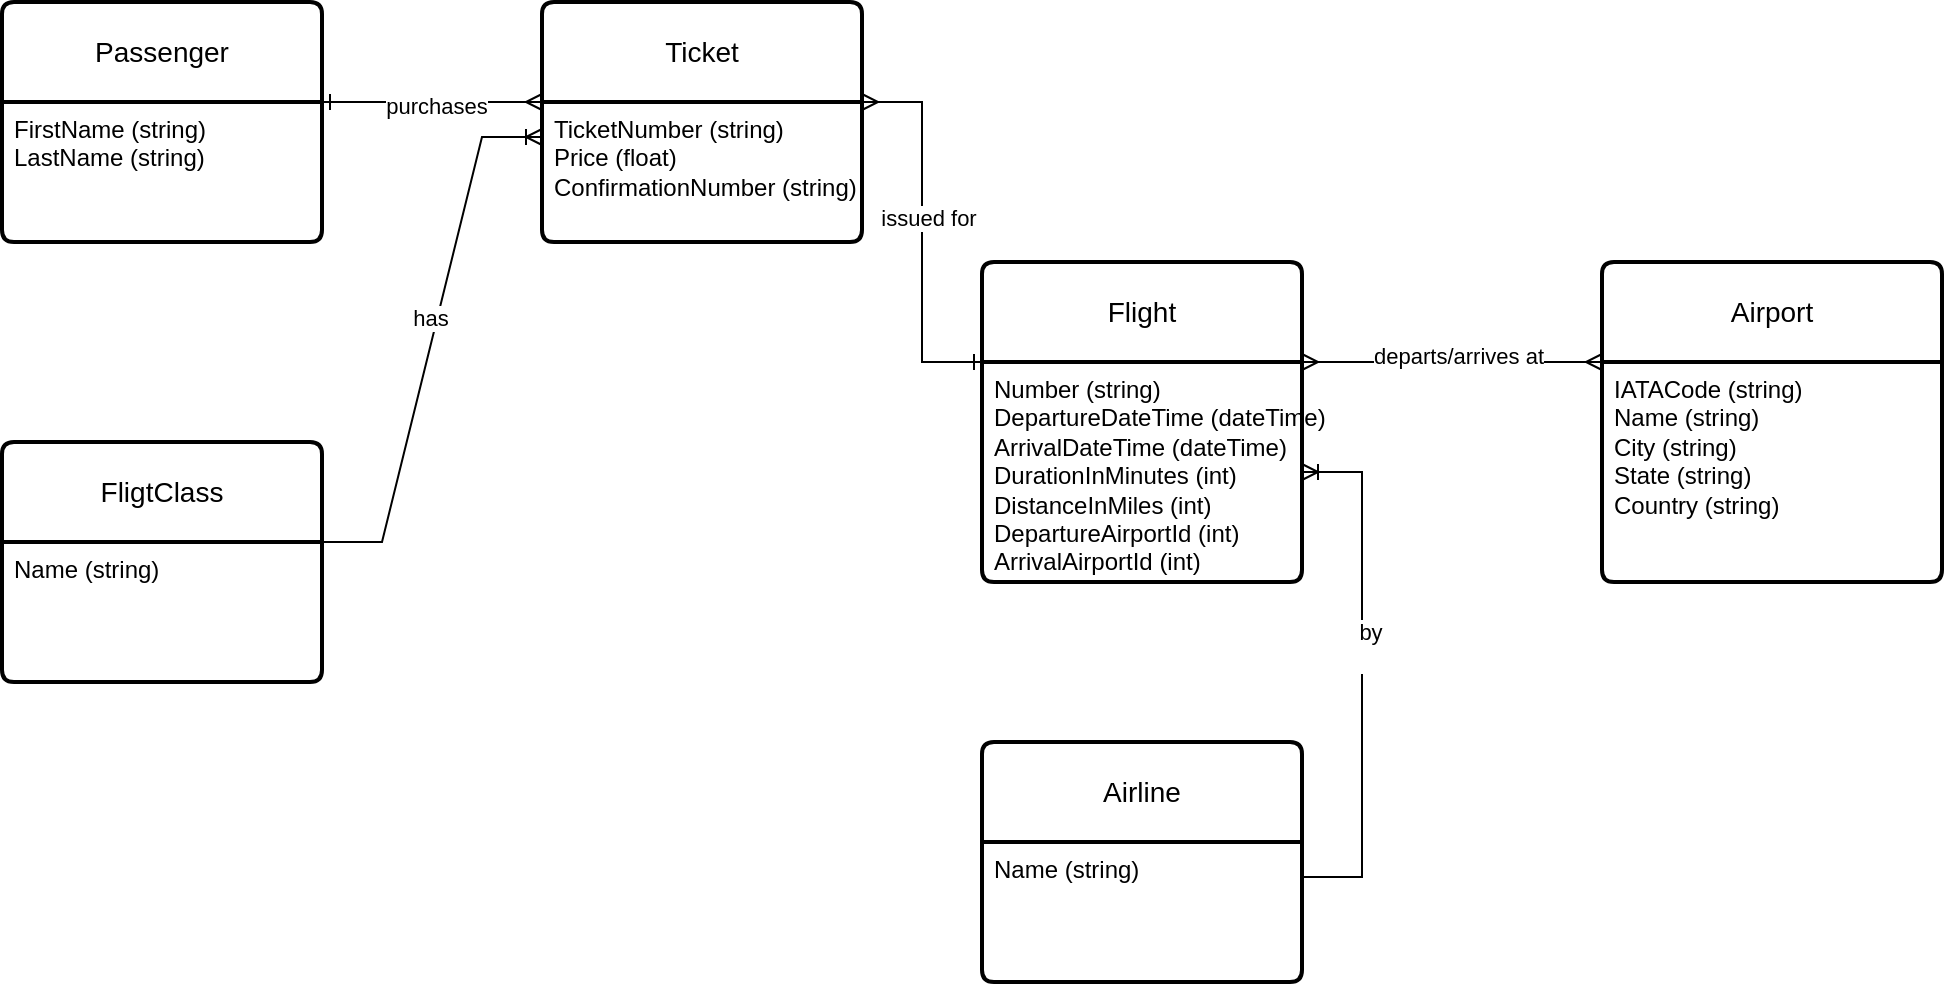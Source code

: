 <mxfile version="24.4.0" type="device">
  <diagram name="Page-1" id="Ai5kb1i_mKgdfWgxNE-5">
    <mxGraphModel dx="1050" dy="530" grid="1" gridSize="10" guides="1" tooltips="1" connect="1" arrows="1" fold="1" page="1" pageScale="1" pageWidth="827" pageHeight="1169" math="0" shadow="0">
      <root>
        <mxCell id="0" />
        <mxCell id="1" parent="0" />
        <mxCell id="kcvLWjM9aEoVZwAG9wS8-1" value="Passenger" style="swimlane;childLayout=stackLayout;horizontal=1;startSize=50;horizontalStack=0;rounded=1;fontSize=14;fontStyle=0;strokeWidth=2;resizeParent=0;resizeLast=1;shadow=0;dashed=0;align=center;arcSize=4;whiteSpace=wrap;html=1;" vertex="1" parent="1">
          <mxGeometry x="10" y="30" width="160" height="120" as="geometry" />
        </mxCell>
        <mxCell id="kcvLWjM9aEoVZwAG9wS8-2" value="&lt;div&gt;FirstName&amp;nbsp;&lt;span style=&quot;background-color: initial;&quot;&gt;(string)&lt;/span&gt;&lt;/div&gt;&lt;div&gt;&lt;span style=&quot;background-color: initial;&quot;&gt;LastName&amp;nbsp;&lt;/span&gt;&lt;span style=&quot;background-color: initial;&quot;&gt;(string)&lt;/span&gt;&lt;/div&gt;" style="align=left;strokeColor=none;fillColor=none;spacingLeft=4;fontSize=12;verticalAlign=top;resizable=0;rotatable=0;part=1;html=1;" vertex="1" parent="kcvLWjM9aEoVZwAG9wS8-1">
          <mxGeometry y="50" width="160" height="70" as="geometry" />
        </mxCell>
        <mxCell id="kcvLWjM9aEoVZwAG9wS8-3" value="Flight" style="swimlane;childLayout=stackLayout;horizontal=1;startSize=50;horizontalStack=0;rounded=1;fontSize=14;fontStyle=0;strokeWidth=2;resizeParent=0;resizeLast=1;shadow=0;dashed=0;align=center;arcSize=4;whiteSpace=wrap;html=1;" vertex="1" parent="1">
          <mxGeometry x="500" y="160" width="160" height="160" as="geometry" />
        </mxCell>
        <mxCell id="kcvLWjM9aEoVZwAG9wS8-4" value="Number (string)&lt;div&gt;DepartureDateTime (dateTime)&lt;/div&gt;&lt;div&gt;ArrivalDateTime (dateTime)&lt;/div&gt;&lt;div&gt;DurationInMinutes (int)&lt;/div&gt;&lt;div&gt;DistanceInMiles (int)&lt;/div&gt;&lt;div&gt;&lt;div&gt;DepartureAirportId&amp;nbsp;&lt;span style=&quot;background-color: initial;&quot;&gt;(int)&lt;/span&gt;&lt;/div&gt;&lt;div&gt;ArrivalAirportId (int)&lt;/div&gt;&lt;/div&gt;" style="align=left;strokeColor=none;fillColor=none;spacingLeft=4;fontSize=12;verticalAlign=top;resizable=0;rotatable=0;part=1;html=1;" vertex="1" parent="kcvLWjM9aEoVZwAG9wS8-3">
          <mxGeometry y="50" width="160" height="110" as="geometry" />
        </mxCell>
        <mxCell id="kcvLWjM9aEoVZwAG9wS8-8" value="Airport" style="swimlane;childLayout=stackLayout;horizontal=1;startSize=50;horizontalStack=0;rounded=1;fontSize=14;fontStyle=0;strokeWidth=2;resizeParent=0;resizeLast=1;shadow=0;dashed=0;align=center;arcSize=4;whiteSpace=wrap;html=1;" vertex="1" parent="1">
          <mxGeometry x="810" y="160" width="170" height="160" as="geometry" />
        </mxCell>
        <mxCell id="kcvLWjM9aEoVZwAG9wS8-9" value="IATACode (string)&lt;div&gt;Name&amp;nbsp;&lt;span style=&quot;background-color: initial;&quot;&gt;(string)&lt;/span&gt;&lt;/div&gt;&lt;div&gt;City&amp;nbsp;&lt;span style=&quot;background-color: initial;&quot;&gt;(string)&lt;/span&gt;&lt;/div&gt;&lt;div&gt;State&amp;nbsp;&lt;span style=&quot;background-color: initial;&quot;&gt;(string)&lt;/span&gt;&lt;/div&gt;&lt;div&gt;Country (string)&lt;/div&gt;" style="align=left;strokeColor=none;fillColor=none;spacingLeft=4;fontSize=12;verticalAlign=top;resizable=0;rotatable=0;part=1;html=1;" vertex="1" parent="kcvLWjM9aEoVZwAG9wS8-8">
          <mxGeometry y="50" width="170" height="110" as="geometry" />
        </mxCell>
        <mxCell id="kcvLWjM9aEoVZwAG9wS8-11" value="" style="edgeStyle=entityRelationEdgeStyle;fontSize=12;html=1;endArrow=ERmany;startArrow=ERmany;rounded=0;entryX=0;entryY=0;entryDx=0;entryDy=0;exitX=1;exitY=0;exitDx=0;exitDy=0;" edge="1" parent="1" source="kcvLWjM9aEoVZwAG9wS8-4" target="kcvLWjM9aEoVZwAG9wS8-9">
          <mxGeometry width="100" height="100" relative="1" as="geometry">
            <mxPoint x="650" y="420" as="sourcePoint" />
            <mxPoint x="750" y="320" as="targetPoint" />
          </mxGeometry>
        </mxCell>
        <mxCell id="kcvLWjM9aEoVZwAG9wS8-12" value="departs/arrives at&lt;div&gt;&lt;br&gt;&lt;/div&gt;" style="edgeLabel;html=1;align=center;verticalAlign=middle;resizable=0;points=[];" vertex="1" connectable="0" parent="kcvLWjM9aEoVZwAG9wS8-11">
          <mxGeometry x="0.032" y="-4" relative="1" as="geometry">
            <mxPoint as="offset" />
          </mxGeometry>
        </mxCell>
        <mxCell id="kcvLWjM9aEoVZwAG9wS8-13" value="Ticket" style="swimlane;childLayout=stackLayout;horizontal=1;startSize=50;horizontalStack=0;rounded=1;fontSize=14;fontStyle=0;strokeWidth=2;resizeParent=0;resizeLast=1;shadow=0;dashed=0;align=center;arcSize=4;whiteSpace=wrap;html=1;" vertex="1" parent="1">
          <mxGeometry x="280" y="30" width="160" height="120" as="geometry" />
        </mxCell>
        <mxCell id="kcvLWjM9aEoVZwAG9wS8-14" value="TicketNumber (string)&lt;div&gt;Price (float)&lt;/div&gt;&lt;div&gt;ConfirmationNumber&amp;nbsp;&lt;span style=&quot;background-color: initial;&quot;&gt;(string)&lt;/span&gt;&lt;/div&gt;" style="align=left;strokeColor=none;fillColor=none;spacingLeft=4;fontSize=12;verticalAlign=top;resizable=0;rotatable=0;part=1;html=1;" vertex="1" parent="kcvLWjM9aEoVZwAG9wS8-13">
          <mxGeometry y="50" width="160" height="70" as="geometry" />
        </mxCell>
        <mxCell id="kcvLWjM9aEoVZwAG9wS8-16" value="" style="edgeStyle=entityRelationEdgeStyle;fontSize=12;html=1;endArrow=ERone;startArrow=ERmany;rounded=0;entryX=1;entryY=0;entryDx=0;entryDy=0;exitX=0;exitY=0;exitDx=0;exitDy=0;endFill=0;" edge="1" parent="1" source="kcvLWjM9aEoVZwAG9wS8-14" target="kcvLWjM9aEoVZwAG9wS8-2">
          <mxGeometry width="100" height="100" relative="1" as="geometry">
            <mxPoint x="140" y="330" as="sourcePoint" />
            <mxPoint x="240" y="230" as="targetPoint" />
            <Array as="points">
              <mxPoint x="100" y="340" />
            </Array>
          </mxGeometry>
        </mxCell>
        <mxCell id="kcvLWjM9aEoVZwAG9wS8-18" value="purchases" style="edgeLabel;html=1;align=center;verticalAlign=middle;resizable=0;points=[];" vertex="1" connectable="0" parent="kcvLWjM9aEoVZwAG9wS8-16">
          <mxGeometry x="-0.031" y="2" relative="1" as="geometry">
            <mxPoint as="offset" />
          </mxGeometry>
        </mxCell>
        <mxCell id="kcvLWjM9aEoVZwAG9wS8-19" value="" style="edgeStyle=entityRelationEdgeStyle;fontSize=12;html=1;endArrow=ERone;startArrow=ERmany;rounded=0;entryX=0;entryY=0;entryDx=0;entryDy=0;exitX=1;exitY=0;exitDx=0;exitDy=0;endFill=0;" edge="1" parent="1" source="kcvLWjM9aEoVZwAG9wS8-14" target="kcvLWjM9aEoVZwAG9wS8-4">
          <mxGeometry width="100" height="100" relative="1" as="geometry">
            <mxPoint x="490" y="310" as="sourcePoint" />
            <mxPoint x="590" y="210" as="targetPoint" />
          </mxGeometry>
        </mxCell>
        <mxCell id="kcvLWjM9aEoVZwAG9wS8-20" value="issued for" style="edgeLabel;html=1;align=center;verticalAlign=middle;resizable=0;points=[];" vertex="1" connectable="0" parent="kcvLWjM9aEoVZwAG9wS8-19">
          <mxGeometry x="-0.08" y="3" relative="1" as="geometry">
            <mxPoint as="offset" />
          </mxGeometry>
        </mxCell>
        <mxCell id="kcvLWjM9aEoVZwAG9wS8-22" value="Airline" style="swimlane;childLayout=stackLayout;horizontal=1;startSize=50;horizontalStack=0;rounded=1;fontSize=14;fontStyle=0;strokeWidth=2;resizeParent=0;resizeLast=1;shadow=0;dashed=0;align=center;arcSize=4;whiteSpace=wrap;html=1;" vertex="1" parent="1">
          <mxGeometry x="500" y="400" width="160" height="120" as="geometry" />
        </mxCell>
        <mxCell id="kcvLWjM9aEoVZwAG9wS8-23" value="Name (string)" style="align=left;strokeColor=none;fillColor=none;spacingLeft=4;fontSize=12;verticalAlign=top;resizable=0;rotatable=0;part=1;html=1;" vertex="1" parent="kcvLWjM9aEoVZwAG9wS8-22">
          <mxGeometry y="50" width="160" height="70" as="geometry" />
        </mxCell>
        <mxCell id="kcvLWjM9aEoVZwAG9wS8-24" value="" style="edgeStyle=entityRelationEdgeStyle;fontSize=12;html=1;endArrow=ERoneToMany;rounded=0;exitX=1;exitY=0.25;exitDx=0;exitDy=0;" edge="1" parent="1" source="kcvLWjM9aEoVZwAG9wS8-23" target="kcvLWjM9aEoVZwAG9wS8-4">
          <mxGeometry width="100" height="100" relative="1" as="geometry">
            <mxPoint x="640" y="450" as="sourcePoint" />
            <mxPoint x="740" y="350" as="targetPoint" />
          </mxGeometry>
        </mxCell>
        <mxCell id="kcvLWjM9aEoVZwAG9wS8-29" value="by&lt;div&gt;&lt;br&gt;&lt;/div&gt;" style="edgeLabel;html=1;align=center;verticalAlign=middle;resizable=0;points=[];" vertex="1" connectable="0" parent="kcvLWjM9aEoVZwAG9wS8-24">
          <mxGeometry x="0.112" y="-4" relative="1" as="geometry">
            <mxPoint as="offset" />
          </mxGeometry>
        </mxCell>
        <mxCell id="kcvLWjM9aEoVZwAG9wS8-25" value="FligtClass" style="swimlane;childLayout=stackLayout;horizontal=1;startSize=50;horizontalStack=0;rounded=1;fontSize=14;fontStyle=0;strokeWidth=2;resizeParent=0;resizeLast=1;shadow=0;dashed=0;align=center;arcSize=4;whiteSpace=wrap;html=1;" vertex="1" parent="1">
          <mxGeometry x="10" y="250" width="160" height="120" as="geometry" />
        </mxCell>
        <mxCell id="kcvLWjM9aEoVZwAG9wS8-26" value="Name (string)" style="align=left;strokeColor=none;fillColor=none;spacingLeft=4;fontSize=12;verticalAlign=top;resizable=0;rotatable=0;part=1;html=1;" vertex="1" parent="kcvLWjM9aEoVZwAG9wS8-25">
          <mxGeometry y="50" width="160" height="70" as="geometry" />
        </mxCell>
        <mxCell id="kcvLWjM9aEoVZwAG9wS8-27" value="" style="edgeStyle=entityRelationEdgeStyle;fontSize=12;html=1;endArrow=ERoneToMany;rounded=0;exitX=1;exitY=0;exitDx=0;exitDy=0;entryX=0;entryY=0.25;entryDx=0;entryDy=0;" edge="1" parent="1" source="kcvLWjM9aEoVZwAG9wS8-26" target="kcvLWjM9aEoVZwAG9wS8-14">
          <mxGeometry width="100" height="100" relative="1" as="geometry">
            <mxPoint x="280" y="550" as="sourcePoint" />
            <mxPoint x="380" y="450" as="targetPoint" />
          </mxGeometry>
        </mxCell>
        <mxCell id="kcvLWjM9aEoVZwAG9wS8-28" value="has" style="edgeLabel;html=1;align=center;verticalAlign=middle;resizable=0;points=[];" vertex="1" connectable="0" parent="kcvLWjM9aEoVZwAG9wS8-27">
          <mxGeometry x="0.078" y="4" relative="1" as="geometry">
            <mxPoint as="offset" />
          </mxGeometry>
        </mxCell>
      </root>
    </mxGraphModel>
  </diagram>
</mxfile>
